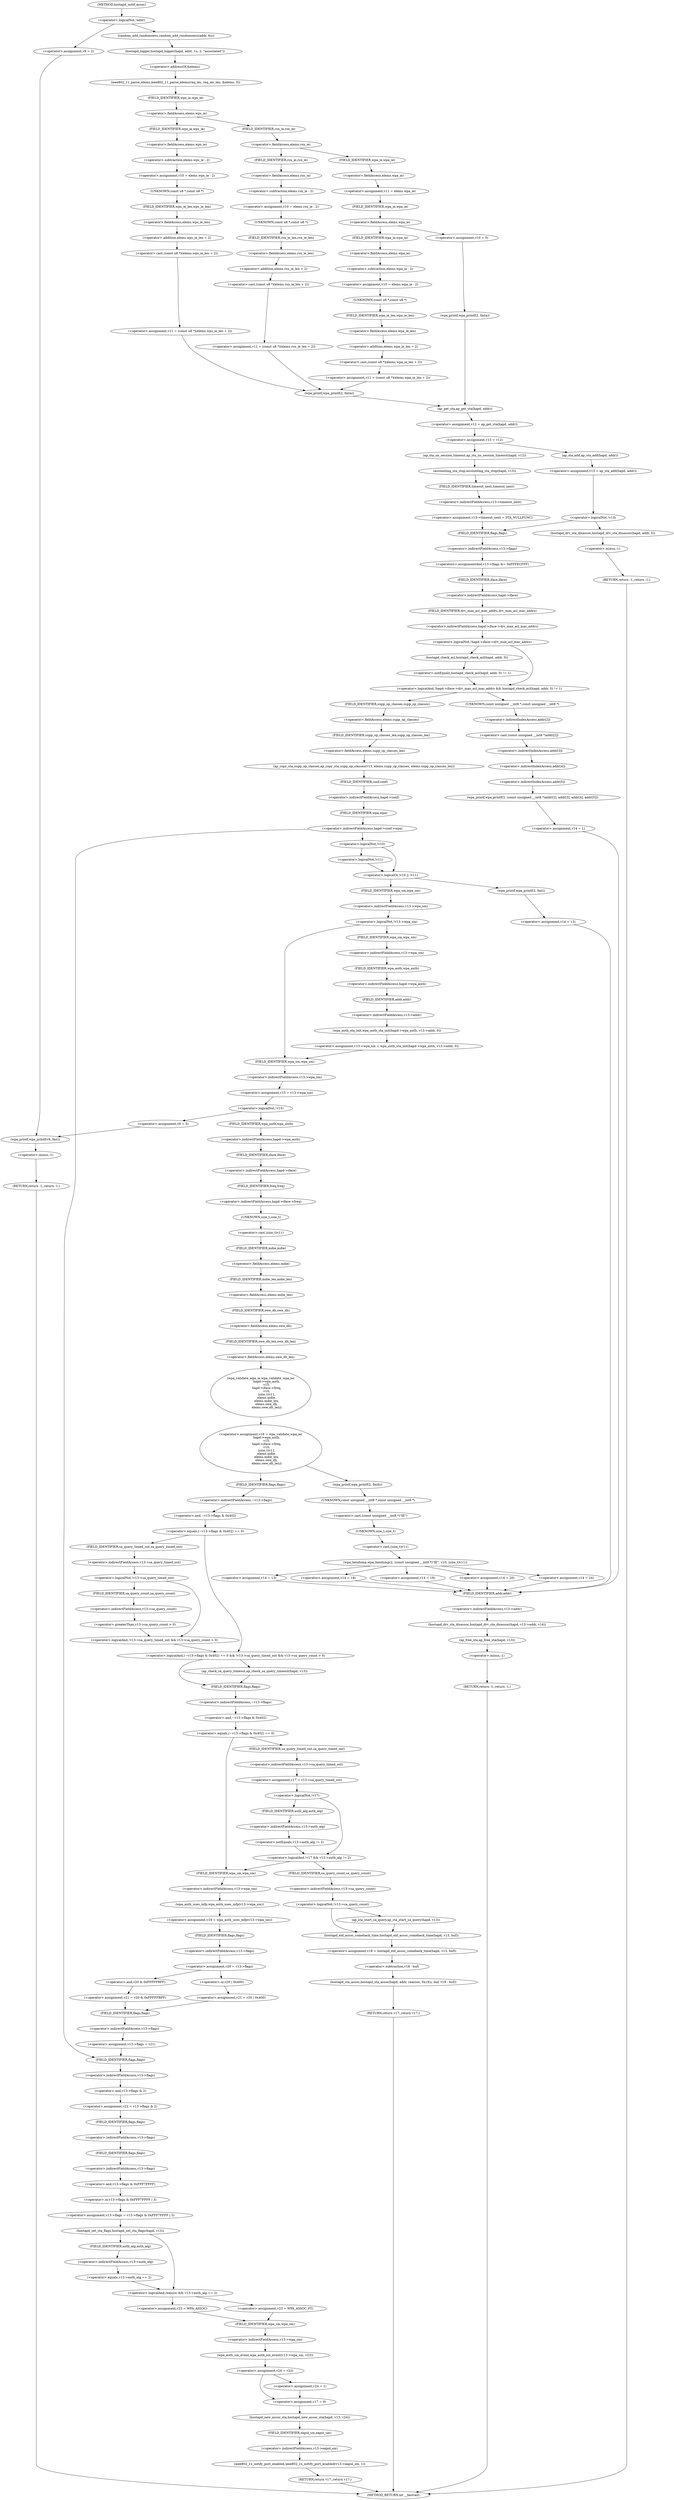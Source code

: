 digraph hostapd_notif_assoc {  
"1000151" [label = "(<operator>.logicalNot,!addr)" ]
"1000154" [label = "(<operator>.assignment,v9 = 2)" ]
"1000158" [label = "(wpa_printf,wpa_printf(v9, fmt))" ]
"1000161" [label = "(RETURN,return -1;,return -1;)" ]
"1000162" [label = "(<operator>.minus,-1)" ]
"1000164" [label = "(random_add_randomness,random_add_randomness(addr, 6u))" ]
"1000167" [label = "(hostapd_logger,hostapd_logger(hapd, addr, 1u, 2, \"associated\"))" ]
"1000173" [label = "(ieee802_11_parse_elems,ieee802_11_parse_elems(req_ies, req_ies_len, &elems, 0))" ]
"1000176" [label = "(<operator>.addressOf,&elems)" ]
"1000180" [label = "(<operator>.fieldAccess,elems.wps_ie)" ]
"1000182" [label = "(FIELD_IDENTIFIER,wps_ie,wps_ie)" ]
"1000184" [label = "(<operator>.assignment,v10 = elems.wps_ie - 2)" ]
"1000186" [label = "(<operator>.subtraction,elems.wps_ie - 2)" ]
"1000187" [label = "(<operator>.fieldAccess,elems.wps_ie)" ]
"1000189" [label = "(FIELD_IDENTIFIER,wps_ie,wps_ie)" ]
"1000191" [label = "(<operator>.assignment,v11 = (const u8 *)(elems.wps_ie_len + 2))" ]
"1000193" [label = "(<operator>.cast,(const u8 *)(elems.wps_ie_len + 2))" ]
"1000194" [label = "(UNKNOWN,const u8 *,const u8 *)" ]
"1000195" [label = "(<operator>.addition,elems.wps_ie_len + 2)" ]
"1000196" [label = "(<operator>.fieldAccess,elems.wps_ie_len)" ]
"1000198" [label = "(FIELD_IDENTIFIER,wps_ie_len,wps_ie_len)" ]
"1000201" [label = "(wpa_printf,wpa_printf(2, fmta))" ]
"1000206" [label = "(<operator>.fieldAccess,elems.rsn_ie)" ]
"1000208" [label = "(FIELD_IDENTIFIER,rsn_ie,rsn_ie)" ]
"1000210" [label = "(<operator>.assignment,v10 = elems.rsn_ie - 2)" ]
"1000212" [label = "(<operator>.subtraction,elems.rsn_ie - 2)" ]
"1000213" [label = "(<operator>.fieldAccess,elems.rsn_ie)" ]
"1000215" [label = "(FIELD_IDENTIFIER,rsn_ie,rsn_ie)" ]
"1000217" [label = "(<operator>.assignment,v11 = (const u8 *)(elems.rsn_ie_len + 2))" ]
"1000219" [label = "(<operator>.cast,(const u8 *)(elems.rsn_ie_len + 2))" ]
"1000220" [label = "(UNKNOWN,const u8 *,const u8 *)" ]
"1000221" [label = "(<operator>.addition,elems.rsn_ie_len + 2)" ]
"1000222" [label = "(<operator>.fieldAccess,elems.rsn_ie_len)" ]
"1000224" [label = "(FIELD_IDENTIFIER,rsn_ie_len,rsn_ie_len)" ]
"1000227" [label = "(<operator>.assignment,v11 = elems.wpa_ie)" ]
"1000229" [label = "(<operator>.fieldAccess,elems.wpa_ie)" ]
"1000231" [label = "(FIELD_IDENTIFIER,wpa_ie,wpa_ie)" ]
"1000233" [label = "(<operator>.fieldAccess,elems.wpa_ie)" ]
"1000235" [label = "(FIELD_IDENTIFIER,wpa_ie,wpa_ie)" ]
"1000237" [label = "(<operator>.assignment,v10 = elems.wpa_ie - 2)" ]
"1000239" [label = "(<operator>.subtraction,elems.wpa_ie - 2)" ]
"1000240" [label = "(<operator>.fieldAccess,elems.wpa_ie)" ]
"1000242" [label = "(FIELD_IDENTIFIER,wpa_ie,wpa_ie)" ]
"1000244" [label = "(<operator>.assignment,v11 = (const u8 *)(elems.wpa_ie_len + 2))" ]
"1000246" [label = "(<operator>.cast,(const u8 *)(elems.wpa_ie_len + 2))" ]
"1000247" [label = "(UNKNOWN,const u8 *,const u8 *)" ]
"1000248" [label = "(<operator>.addition,elems.wpa_ie_len + 2)" ]
"1000249" [label = "(<operator>.fieldAccess,elems.wpa_ie_len)" ]
"1000251" [label = "(FIELD_IDENTIFIER,wpa_ie_len,wpa_ie_len)" ]
"1000254" [label = "(<operator>.assignment,v10 = 0)" ]
"1000257" [label = "(wpa_printf,wpa_printf(2, fmta))" ]
"1000261" [label = "(<operator>.assignment,v12 = ap_get_sta(hapd, addr))" ]
"1000263" [label = "(ap_get_sta,ap_get_sta(hapd, addr))" ]
"1000266" [label = "(<operator>.assignment,v13 = v12)" ]
"1000272" [label = "(ap_sta_no_session_timeout,ap_sta_no_session_timeout(hapd, v12))" ]
"1000275" [label = "(accounting_sta_stop,accounting_sta_stop(hapd, v13))" ]
"1000278" [label = "(<operator>.assignment,v13->timeout_next = STA_NULLFUNC)" ]
"1000279" [label = "(<operator>.indirectFieldAccess,v13->timeout_next)" ]
"1000281" [label = "(FIELD_IDENTIFIER,timeout_next,timeout_next)" ]
"1000285" [label = "(<operator>.assignment,v13 = ap_sta_add(hapd, addr))" ]
"1000287" [label = "(ap_sta_add,ap_sta_add(hapd, addr))" ]
"1000291" [label = "(<operator>.logicalNot,!v13)" ]
"1000294" [label = "(hostapd_drv_sta_disassoc,hostapd_drv_sta_disassoc(hapd, addr, 5))" ]
"1000298" [label = "(RETURN,return -1;,return -1;)" ]
"1000299" [label = "(<operator>.minus,-1)" ]
"1000301" [label = "(<operators>.assignmentAnd,v13->flags &= 0xFFFECFFF)" ]
"1000302" [label = "(<operator>.indirectFieldAccess,v13->flags)" ]
"1000304" [label = "(FIELD_IDENTIFIER,flags,flags)" ]
"1000307" [label = "(<operator>.logicalAnd,!hapd->iface->drv_max_acl_mac_addrs && hostapd_check_acl(hapd, addr, 0) != 1)" ]
"1000308" [label = "(<operator>.logicalNot,!hapd->iface->drv_max_acl_mac_addrs)" ]
"1000309" [label = "(<operator>.indirectFieldAccess,hapd->iface->drv_max_acl_mac_addrs)" ]
"1000310" [label = "(<operator>.indirectFieldAccess,hapd->iface)" ]
"1000312" [label = "(FIELD_IDENTIFIER,iface,iface)" ]
"1000313" [label = "(FIELD_IDENTIFIER,drv_max_acl_mac_addrs,drv_max_acl_mac_addrs)" ]
"1000314" [label = "(<operator>.notEquals,hostapd_check_acl(hapd, addr, 0) != 1)" ]
"1000315" [label = "(hostapd_check_acl,hostapd_check_acl(hapd, addr, 0))" ]
"1000321" [label = "(wpa_printf,wpa_printf(3, (const unsigned __int8 *)addr[2], addr[3], addr[4], addr[5]))" ]
"1000323" [label = "(<operator>.cast,(const unsigned __int8 *)addr[2])" ]
"1000324" [label = "(UNKNOWN,const unsigned __int8 *,const unsigned __int8 *)" ]
"1000325" [label = "(<operator>.indirectIndexAccess,addr[2])" ]
"1000328" [label = "(<operator>.indirectIndexAccess,addr[3])" ]
"1000331" [label = "(<operator>.indirectIndexAccess,addr[4])" ]
"1000334" [label = "(<operator>.indirectIndexAccess,addr[5])" ]
"1000337" [label = "(<operator>.assignment,v14 = 1)" ]
"1000341" [label = "(hostapd_drv_sta_disassoc,hostapd_drv_sta_disassoc(hapd, v13->addr, v14))" ]
"1000343" [label = "(<operator>.indirectFieldAccess,v13->addr)" ]
"1000345" [label = "(FIELD_IDENTIFIER,addr,addr)" ]
"1000347" [label = "(ap_free_sta,ap_free_sta(hapd, v13))" ]
"1000350" [label = "(RETURN,return -1;,return -1;)" ]
"1000351" [label = "(<operator>.minus,-1)" ]
"1000353" [label = "(ap_copy_sta_supp_op_classes,ap_copy_sta_supp_op_classes(v13, elems.supp_op_classes, elems.supp_op_classes_len))" ]
"1000355" [label = "(<operator>.fieldAccess,elems.supp_op_classes)" ]
"1000357" [label = "(FIELD_IDENTIFIER,supp_op_classes,supp_op_classes)" ]
"1000358" [label = "(<operator>.fieldAccess,elems.supp_op_classes_len)" ]
"1000360" [label = "(FIELD_IDENTIFIER,supp_op_classes_len,supp_op_classes_len)" ]
"1000362" [label = "(<operator>.indirectFieldAccess,hapd->conf->wpa)" ]
"1000363" [label = "(<operator>.indirectFieldAccess,hapd->conf)" ]
"1000365" [label = "(FIELD_IDENTIFIER,conf,conf)" ]
"1000366" [label = "(FIELD_IDENTIFIER,wpa,wpa)" ]
"1000369" [label = "(<operator>.logicalOr,!v10 || !v11)" ]
"1000370" [label = "(<operator>.logicalNot,!v10)" ]
"1000372" [label = "(<operator>.logicalNot,!v11)" ]
"1000375" [label = "(wpa_printf,wpa_printf(2, fmt))" ]
"1000378" [label = "(<operator>.assignment,v14 = 13)" ]
"1000383" [label = "(<operator>.logicalNot,!v13->wpa_sm)" ]
"1000384" [label = "(<operator>.indirectFieldAccess,v13->wpa_sm)" ]
"1000386" [label = "(FIELD_IDENTIFIER,wpa_sm,wpa_sm)" ]
"1000387" [label = "(<operator>.assignment,v13->wpa_sm = wpa_auth_sta_init(hapd->wpa_auth, v13->addr, 0))" ]
"1000388" [label = "(<operator>.indirectFieldAccess,v13->wpa_sm)" ]
"1000390" [label = "(FIELD_IDENTIFIER,wpa_sm,wpa_sm)" ]
"1000391" [label = "(wpa_auth_sta_init,wpa_auth_sta_init(hapd->wpa_auth, v13->addr, 0))" ]
"1000392" [label = "(<operator>.indirectFieldAccess,hapd->wpa_auth)" ]
"1000394" [label = "(FIELD_IDENTIFIER,wpa_auth,wpa_auth)" ]
"1000395" [label = "(<operator>.indirectFieldAccess,v13->addr)" ]
"1000397" [label = "(FIELD_IDENTIFIER,addr,addr)" ]
"1000399" [label = "(<operator>.assignment,v15 = v13->wpa_sm)" ]
"1000401" [label = "(<operator>.indirectFieldAccess,v13->wpa_sm)" ]
"1000403" [label = "(FIELD_IDENTIFIER,wpa_sm,wpa_sm)" ]
"1000405" [label = "(<operator>.logicalNot,!v15)" ]
"1000408" [label = "(<operator>.assignment,v9 = 5)" ]
"1000412" [label = "(<operator>.assignment,v16 = wpa_validate_wpa_ie(\n            hapd->wpa_auth,\n            v15,\n            hapd->iface->freq,\n            v10,\n            (size_t)v11,\n            elems.mdie,\n            elems.mdie_len,\n            elems.owe_dh,\n            elems.owe_dh_len))" ]
"1000414" [label = "(wpa_validate_wpa_ie,wpa_validate_wpa_ie(\n            hapd->wpa_auth,\n            v15,\n            hapd->iface->freq,\n            v10,\n            (size_t)v11,\n            elems.mdie,\n            elems.mdie_len,\n            elems.owe_dh,\n            elems.owe_dh_len))" ]
"1000415" [label = "(<operator>.indirectFieldAccess,hapd->wpa_auth)" ]
"1000417" [label = "(FIELD_IDENTIFIER,wpa_auth,wpa_auth)" ]
"1000419" [label = "(<operator>.indirectFieldAccess,hapd->iface->freq)" ]
"1000420" [label = "(<operator>.indirectFieldAccess,hapd->iface)" ]
"1000422" [label = "(FIELD_IDENTIFIER,iface,iface)" ]
"1000423" [label = "(FIELD_IDENTIFIER,freq,freq)" ]
"1000425" [label = "(<operator>.cast,(size_t)v11)" ]
"1000426" [label = "(UNKNOWN,size_t,size_t)" ]
"1000428" [label = "(<operator>.fieldAccess,elems.mdie)" ]
"1000430" [label = "(FIELD_IDENTIFIER,mdie,mdie)" ]
"1000431" [label = "(<operator>.fieldAccess,elems.mdie_len)" ]
"1000433" [label = "(FIELD_IDENTIFIER,mdie_len,mdie_len)" ]
"1000434" [label = "(<operator>.fieldAccess,elems.owe_dh)" ]
"1000436" [label = "(FIELD_IDENTIFIER,owe_dh,owe_dh)" ]
"1000437" [label = "(<operator>.fieldAccess,elems.owe_dh_len)" ]
"1000439" [label = "(FIELD_IDENTIFIER,owe_dh_len,owe_dh_len)" ]
"1000443" [label = "(wpa_printf,wpa_printf(2, fmtb))" ]
"1000446" [label = "(wpa_hexdump,wpa_hexdump(2, (const unsigned __int8 *)\"IE\", v10, (size_t)v11))" ]
"1000448" [label = "(<operator>.cast,(const unsigned __int8 *)\"IE\")" ]
"1000449" [label = "(UNKNOWN,const unsigned __int8 *,const unsigned __int8 *)" ]
"1000452" [label = "(<operator>.cast,(size_t)v11)" ]
"1000453" [label = "(UNKNOWN,size_t,size_t)" ]
"1000459" [label = "(<operator>.assignment,v14 = 18)" ]
"1000464" [label = "(<operator>.assignment,v14 = 19)" ]
"1000469" [label = "(<operator>.assignment,v14 = 20)" ]
"1000474" [label = "(<operator>.assignment,v14 = 24)" ]
"1000479" [label = "(<operator>.assignment,v14 = 13)" ]
"1000485" [label = "(<operator>.logicalAnd,(~v13->flags & 0x402) == 0 && !v13->sa_query_timed_out && v13->sa_query_count > 0)" ]
"1000486" [label = "(<operator>.equals,(~v13->flags & 0x402) == 0)" ]
"1000487" [label = "(<operator>.and,~v13->flags & 0x402)" ]
"1000488" [label = "(<operator>.indirectFieldAccess,~v13->flags)" ]
"1000490" [label = "(FIELD_IDENTIFIER,flags,flags)" ]
"1000493" [label = "(<operator>.logicalAnd,!v13->sa_query_timed_out && v13->sa_query_count > 0)" ]
"1000494" [label = "(<operator>.logicalNot,!v13->sa_query_timed_out)" ]
"1000495" [label = "(<operator>.indirectFieldAccess,v13->sa_query_timed_out)" ]
"1000497" [label = "(FIELD_IDENTIFIER,sa_query_timed_out,sa_query_timed_out)" ]
"1000498" [label = "(<operator>.greaterThan,v13->sa_query_count > 0)" ]
"1000499" [label = "(<operator>.indirectFieldAccess,v13->sa_query_count)" ]
"1000501" [label = "(FIELD_IDENTIFIER,sa_query_count,sa_query_count)" ]
"1000503" [label = "(ap_check_sa_query_timeout,ap_check_sa_query_timeout(hapd, v13))" ]
"1000507" [label = "(<operator>.equals,(~v13->flags & 0x402) == 0)" ]
"1000508" [label = "(<operator>.and,~v13->flags & 0x402)" ]
"1000509" [label = "(<operator>.indirectFieldAccess,~v13->flags)" ]
"1000511" [label = "(FIELD_IDENTIFIER,flags,flags)" ]
"1000515" [label = "(<operator>.assignment,v17 = v13->sa_query_timed_out)" ]
"1000517" [label = "(<operator>.indirectFieldAccess,v13->sa_query_timed_out)" ]
"1000519" [label = "(FIELD_IDENTIFIER,sa_query_timed_out,sa_query_timed_out)" ]
"1000521" [label = "(<operator>.logicalAnd,!v17 && v13->auth_alg != 2)" ]
"1000522" [label = "(<operator>.logicalNot,!v17)" ]
"1000524" [label = "(<operator>.notEquals,v13->auth_alg != 2)" ]
"1000525" [label = "(<operator>.indirectFieldAccess,v13->auth_alg)" ]
"1000527" [label = "(FIELD_IDENTIFIER,auth_alg,auth_alg)" ]
"1000531" [label = "(<operator>.logicalNot,!v13->sa_query_count)" ]
"1000532" [label = "(<operator>.indirectFieldAccess,v13->sa_query_count)" ]
"1000534" [label = "(FIELD_IDENTIFIER,sa_query_count,sa_query_count)" ]
"1000535" [label = "(ap_sta_start_sa_query,ap_sta_start_sa_query(hapd, v13))" ]
"1000538" [label = "(<operator>.assignment,v18 = hostapd_eid_assoc_comeback_time(hapd, v13, buf))" ]
"1000540" [label = "(hostapd_eid_assoc_comeback_time,hostapd_eid_assoc_comeback_time(hapd, v13, buf))" ]
"1000544" [label = "(hostapd_sta_assoc,hostapd_sta_assoc(hapd, addr, reassoc, 0x1Eu, buf, v18 - buf))" ]
"1000550" [label = "(<operator>.subtraction,v18 - buf)" ]
"1000553" [label = "(RETURN,return v17;,return v17;)" ]
"1000555" [label = "(<operator>.assignment,v19 = wpa_auth_uses_mfp(v13->wpa_sm))" ]
"1000557" [label = "(wpa_auth_uses_mfp,wpa_auth_uses_mfp(v13->wpa_sm))" ]
"1000558" [label = "(<operator>.indirectFieldAccess,v13->wpa_sm)" ]
"1000560" [label = "(FIELD_IDENTIFIER,wpa_sm,wpa_sm)" ]
"1000561" [label = "(<operator>.assignment,v20 = v13->flags)" ]
"1000563" [label = "(<operator>.indirectFieldAccess,v13->flags)" ]
"1000565" [label = "(FIELD_IDENTIFIER,flags,flags)" ]
"1000568" [label = "(<operator>.assignment,v21 = v20 | 0x400)" ]
"1000570" [label = "(<operator>.or,v20 | 0x400)" ]
"1000574" [label = "(<operator>.assignment,v21 = v20 & 0xFFFFFBFF)" ]
"1000576" [label = "(<operator>.and,v20 & 0xFFFFFBFF)" ]
"1000579" [label = "(<operator>.assignment,v13->flags = v21)" ]
"1000580" [label = "(<operator>.indirectFieldAccess,v13->flags)" ]
"1000582" [label = "(FIELD_IDENTIFIER,flags,flags)" ]
"1000584" [label = "(<operator>.assignment,v22 = v13->flags & 2)" ]
"1000586" [label = "(<operator>.and,v13->flags & 2)" ]
"1000587" [label = "(<operator>.indirectFieldAccess,v13->flags)" ]
"1000589" [label = "(FIELD_IDENTIFIER,flags,flags)" ]
"1000591" [label = "(<operator>.assignment,v13->flags = v13->flags & 0xFFF7FFFF | 3)" ]
"1000592" [label = "(<operator>.indirectFieldAccess,v13->flags)" ]
"1000594" [label = "(FIELD_IDENTIFIER,flags,flags)" ]
"1000595" [label = "(<operator>.or,v13->flags & 0xFFF7FFFF | 3)" ]
"1000596" [label = "(<operator>.and,v13->flags & 0xFFF7FFFF)" ]
"1000597" [label = "(<operator>.indirectFieldAccess,v13->flags)" ]
"1000599" [label = "(FIELD_IDENTIFIER,flags,flags)" ]
"1000602" [label = "(hostapd_set_sta_flags,hostapd_set_sta_flags(hapd, v13))" ]
"1000606" [label = "(<operator>.logicalAnd,reassoc && v13->auth_alg == 2)" ]
"1000608" [label = "(<operator>.equals,v13->auth_alg == 2)" ]
"1000609" [label = "(<operator>.indirectFieldAccess,v13->auth_alg)" ]
"1000611" [label = "(FIELD_IDENTIFIER,auth_alg,auth_alg)" ]
"1000613" [label = "(<operator>.assignment,v23 = WPA_ASSOC_FT)" ]
"1000617" [label = "(<operator>.assignment,v23 = WPA_ASSOC)" ]
"1000620" [label = "(wpa_auth_sm_event,wpa_auth_sm_event(v13->wpa_sm, v23))" ]
"1000621" [label = "(<operator>.indirectFieldAccess,v13->wpa_sm)" ]
"1000623" [label = "(FIELD_IDENTIFIER,wpa_sm,wpa_sm)" ]
"1000625" [label = "(<operator>.assignment,v24 = v22)" ]
"1000630" [label = "(<operator>.assignment,v24 = 1)" ]
"1000633" [label = "(<operator>.assignment,v17 = 0)" ]
"1000636" [label = "(hostapd_new_assoc_sta,hostapd_new_assoc_sta(hapd, v13, v24))" ]
"1000640" [label = "(ieee802_1x_notify_port_enabled,ieee802_1x_notify_port_enabled(v13->eapol_sm, 1))" ]
"1000641" [label = "(<operator>.indirectFieldAccess,v13->eapol_sm)" ]
"1000643" [label = "(FIELD_IDENTIFIER,eapol_sm,eapol_sm)" ]
"1000645" [label = "(RETURN,return v17;,return v17;)" ]
"1000122" [label = "(METHOD,hostapd_notif_assoc)" ]
"1000647" [label = "(METHOD_RETURN,int __fastcall)" ]
  "1000151" -> "1000154" 
  "1000151" -> "1000164" 
  "1000154" -> "1000158" 
  "1000158" -> "1000162" 
  "1000161" -> "1000647" 
  "1000162" -> "1000161" 
  "1000164" -> "1000167" 
  "1000167" -> "1000176" 
  "1000173" -> "1000182" 
  "1000176" -> "1000173" 
  "1000180" -> "1000189" 
  "1000180" -> "1000208" 
  "1000182" -> "1000180" 
  "1000184" -> "1000194" 
  "1000186" -> "1000184" 
  "1000187" -> "1000186" 
  "1000189" -> "1000187" 
  "1000191" -> "1000201" 
  "1000193" -> "1000191" 
  "1000194" -> "1000198" 
  "1000195" -> "1000193" 
  "1000196" -> "1000195" 
  "1000198" -> "1000196" 
  "1000201" -> "1000263" 
  "1000206" -> "1000215" 
  "1000206" -> "1000231" 
  "1000208" -> "1000206" 
  "1000210" -> "1000220" 
  "1000212" -> "1000210" 
  "1000213" -> "1000212" 
  "1000215" -> "1000213" 
  "1000217" -> "1000201" 
  "1000219" -> "1000217" 
  "1000220" -> "1000224" 
  "1000221" -> "1000219" 
  "1000222" -> "1000221" 
  "1000224" -> "1000222" 
  "1000227" -> "1000235" 
  "1000229" -> "1000227" 
  "1000231" -> "1000229" 
  "1000233" -> "1000242" 
  "1000233" -> "1000254" 
  "1000235" -> "1000233" 
  "1000237" -> "1000247" 
  "1000239" -> "1000237" 
  "1000240" -> "1000239" 
  "1000242" -> "1000240" 
  "1000244" -> "1000201" 
  "1000246" -> "1000244" 
  "1000247" -> "1000251" 
  "1000248" -> "1000246" 
  "1000249" -> "1000248" 
  "1000251" -> "1000249" 
  "1000254" -> "1000257" 
  "1000257" -> "1000263" 
  "1000261" -> "1000266" 
  "1000263" -> "1000261" 
  "1000266" -> "1000272" 
  "1000266" -> "1000287" 
  "1000272" -> "1000275" 
  "1000275" -> "1000281" 
  "1000278" -> "1000304" 
  "1000279" -> "1000278" 
  "1000281" -> "1000279" 
  "1000285" -> "1000291" 
  "1000287" -> "1000285" 
  "1000291" -> "1000294" 
  "1000291" -> "1000304" 
  "1000294" -> "1000299" 
  "1000298" -> "1000647" 
  "1000299" -> "1000298" 
  "1000301" -> "1000312" 
  "1000302" -> "1000301" 
  "1000304" -> "1000302" 
  "1000307" -> "1000324" 
  "1000307" -> "1000357" 
  "1000308" -> "1000307" 
  "1000308" -> "1000315" 
  "1000309" -> "1000308" 
  "1000310" -> "1000313" 
  "1000312" -> "1000310" 
  "1000313" -> "1000309" 
  "1000314" -> "1000307" 
  "1000315" -> "1000314" 
  "1000321" -> "1000337" 
  "1000323" -> "1000328" 
  "1000324" -> "1000325" 
  "1000325" -> "1000323" 
  "1000328" -> "1000331" 
  "1000331" -> "1000334" 
  "1000334" -> "1000321" 
  "1000337" -> "1000345" 
  "1000341" -> "1000347" 
  "1000343" -> "1000341" 
  "1000345" -> "1000343" 
  "1000347" -> "1000351" 
  "1000350" -> "1000647" 
  "1000351" -> "1000350" 
  "1000353" -> "1000365" 
  "1000355" -> "1000360" 
  "1000357" -> "1000355" 
  "1000358" -> "1000353" 
  "1000360" -> "1000358" 
  "1000362" -> "1000370" 
  "1000362" -> "1000589" 
  "1000363" -> "1000366" 
  "1000365" -> "1000363" 
  "1000366" -> "1000362" 
  "1000369" -> "1000375" 
  "1000369" -> "1000386" 
  "1000370" -> "1000369" 
  "1000370" -> "1000372" 
  "1000372" -> "1000369" 
  "1000375" -> "1000378" 
  "1000378" -> "1000345" 
  "1000383" -> "1000390" 
  "1000383" -> "1000403" 
  "1000384" -> "1000383" 
  "1000386" -> "1000384" 
  "1000387" -> "1000403" 
  "1000388" -> "1000394" 
  "1000390" -> "1000388" 
  "1000391" -> "1000387" 
  "1000392" -> "1000397" 
  "1000394" -> "1000392" 
  "1000395" -> "1000391" 
  "1000397" -> "1000395" 
  "1000399" -> "1000405" 
  "1000401" -> "1000399" 
  "1000403" -> "1000401" 
  "1000405" -> "1000408" 
  "1000405" -> "1000417" 
  "1000408" -> "1000158" 
  "1000412" -> "1000443" 
  "1000412" -> "1000490" 
  "1000414" -> "1000412" 
  "1000415" -> "1000422" 
  "1000417" -> "1000415" 
  "1000419" -> "1000426" 
  "1000420" -> "1000423" 
  "1000422" -> "1000420" 
  "1000423" -> "1000419" 
  "1000425" -> "1000430" 
  "1000426" -> "1000425" 
  "1000428" -> "1000433" 
  "1000430" -> "1000428" 
  "1000431" -> "1000436" 
  "1000433" -> "1000431" 
  "1000434" -> "1000439" 
  "1000436" -> "1000434" 
  "1000437" -> "1000414" 
  "1000439" -> "1000437" 
  "1000443" -> "1000449" 
  "1000446" -> "1000459" 
  "1000446" -> "1000464" 
  "1000446" -> "1000469" 
  "1000446" -> "1000474" 
  "1000446" -> "1000479" 
  "1000448" -> "1000453" 
  "1000449" -> "1000448" 
  "1000452" -> "1000446" 
  "1000453" -> "1000452" 
  "1000459" -> "1000345" 
  "1000464" -> "1000345" 
  "1000469" -> "1000345" 
  "1000474" -> "1000345" 
  "1000479" -> "1000345" 
  "1000485" -> "1000503" 
  "1000485" -> "1000511" 
  "1000486" -> "1000485" 
  "1000486" -> "1000497" 
  "1000487" -> "1000486" 
  "1000488" -> "1000487" 
  "1000490" -> "1000488" 
  "1000493" -> "1000485" 
  "1000494" -> "1000493" 
  "1000494" -> "1000501" 
  "1000495" -> "1000494" 
  "1000497" -> "1000495" 
  "1000498" -> "1000493" 
  "1000499" -> "1000498" 
  "1000501" -> "1000499" 
  "1000503" -> "1000511" 
  "1000507" -> "1000519" 
  "1000507" -> "1000560" 
  "1000508" -> "1000507" 
  "1000509" -> "1000508" 
  "1000511" -> "1000509" 
  "1000515" -> "1000522" 
  "1000517" -> "1000515" 
  "1000519" -> "1000517" 
  "1000521" -> "1000534" 
  "1000521" -> "1000560" 
  "1000522" -> "1000521" 
  "1000522" -> "1000527" 
  "1000524" -> "1000521" 
  "1000525" -> "1000524" 
  "1000527" -> "1000525" 
  "1000531" -> "1000535" 
  "1000531" -> "1000540" 
  "1000532" -> "1000531" 
  "1000534" -> "1000532" 
  "1000535" -> "1000540" 
  "1000538" -> "1000550" 
  "1000540" -> "1000538" 
  "1000544" -> "1000553" 
  "1000550" -> "1000544" 
  "1000553" -> "1000647" 
  "1000555" -> "1000565" 
  "1000557" -> "1000555" 
  "1000558" -> "1000557" 
  "1000560" -> "1000558" 
  "1000561" -> "1000570" 
  "1000561" -> "1000576" 
  "1000563" -> "1000561" 
  "1000565" -> "1000563" 
  "1000568" -> "1000582" 
  "1000570" -> "1000568" 
  "1000574" -> "1000582" 
  "1000576" -> "1000574" 
  "1000579" -> "1000589" 
  "1000580" -> "1000579" 
  "1000582" -> "1000580" 
  "1000584" -> "1000594" 
  "1000586" -> "1000584" 
  "1000587" -> "1000586" 
  "1000589" -> "1000587" 
  "1000591" -> "1000602" 
  "1000592" -> "1000599" 
  "1000594" -> "1000592" 
  "1000595" -> "1000591" 
  "1000596" -> "1000595" 
  "1000597" -> "1000596" 
  "1000599" -> "1000597" 
  "1000602" -> "1000606" 
  "1000602" -> "1000611" 
  "1000606" -> "1000613" 
  "1000606" -> "1000617" 
  "1000608" -> "1000606" 
  "1000609" -> "1000608" 
  "1000611" -> "1000609" 
  "1000613" -> "1000623" 
  "1000617" -> "1000623" 
  "1000620" -> "1000625" 
  "1000621" -> "1000620" 
  "1000623" -> "1000621" 
  "1000625" -> "1000630" 
  "1000625" -> "1000633" 
  "1000630" -> "1000633" 
  "1000633" -> "1000636" 
  "1000636" -> "1000643" 
  "1000640" -> "1000645" 
  "1000641" -> "1000640" 
  "1000643" -> "1000641" 
  "1000645" -> "1000647" 
  "1000122" -> "1000151" 
}
